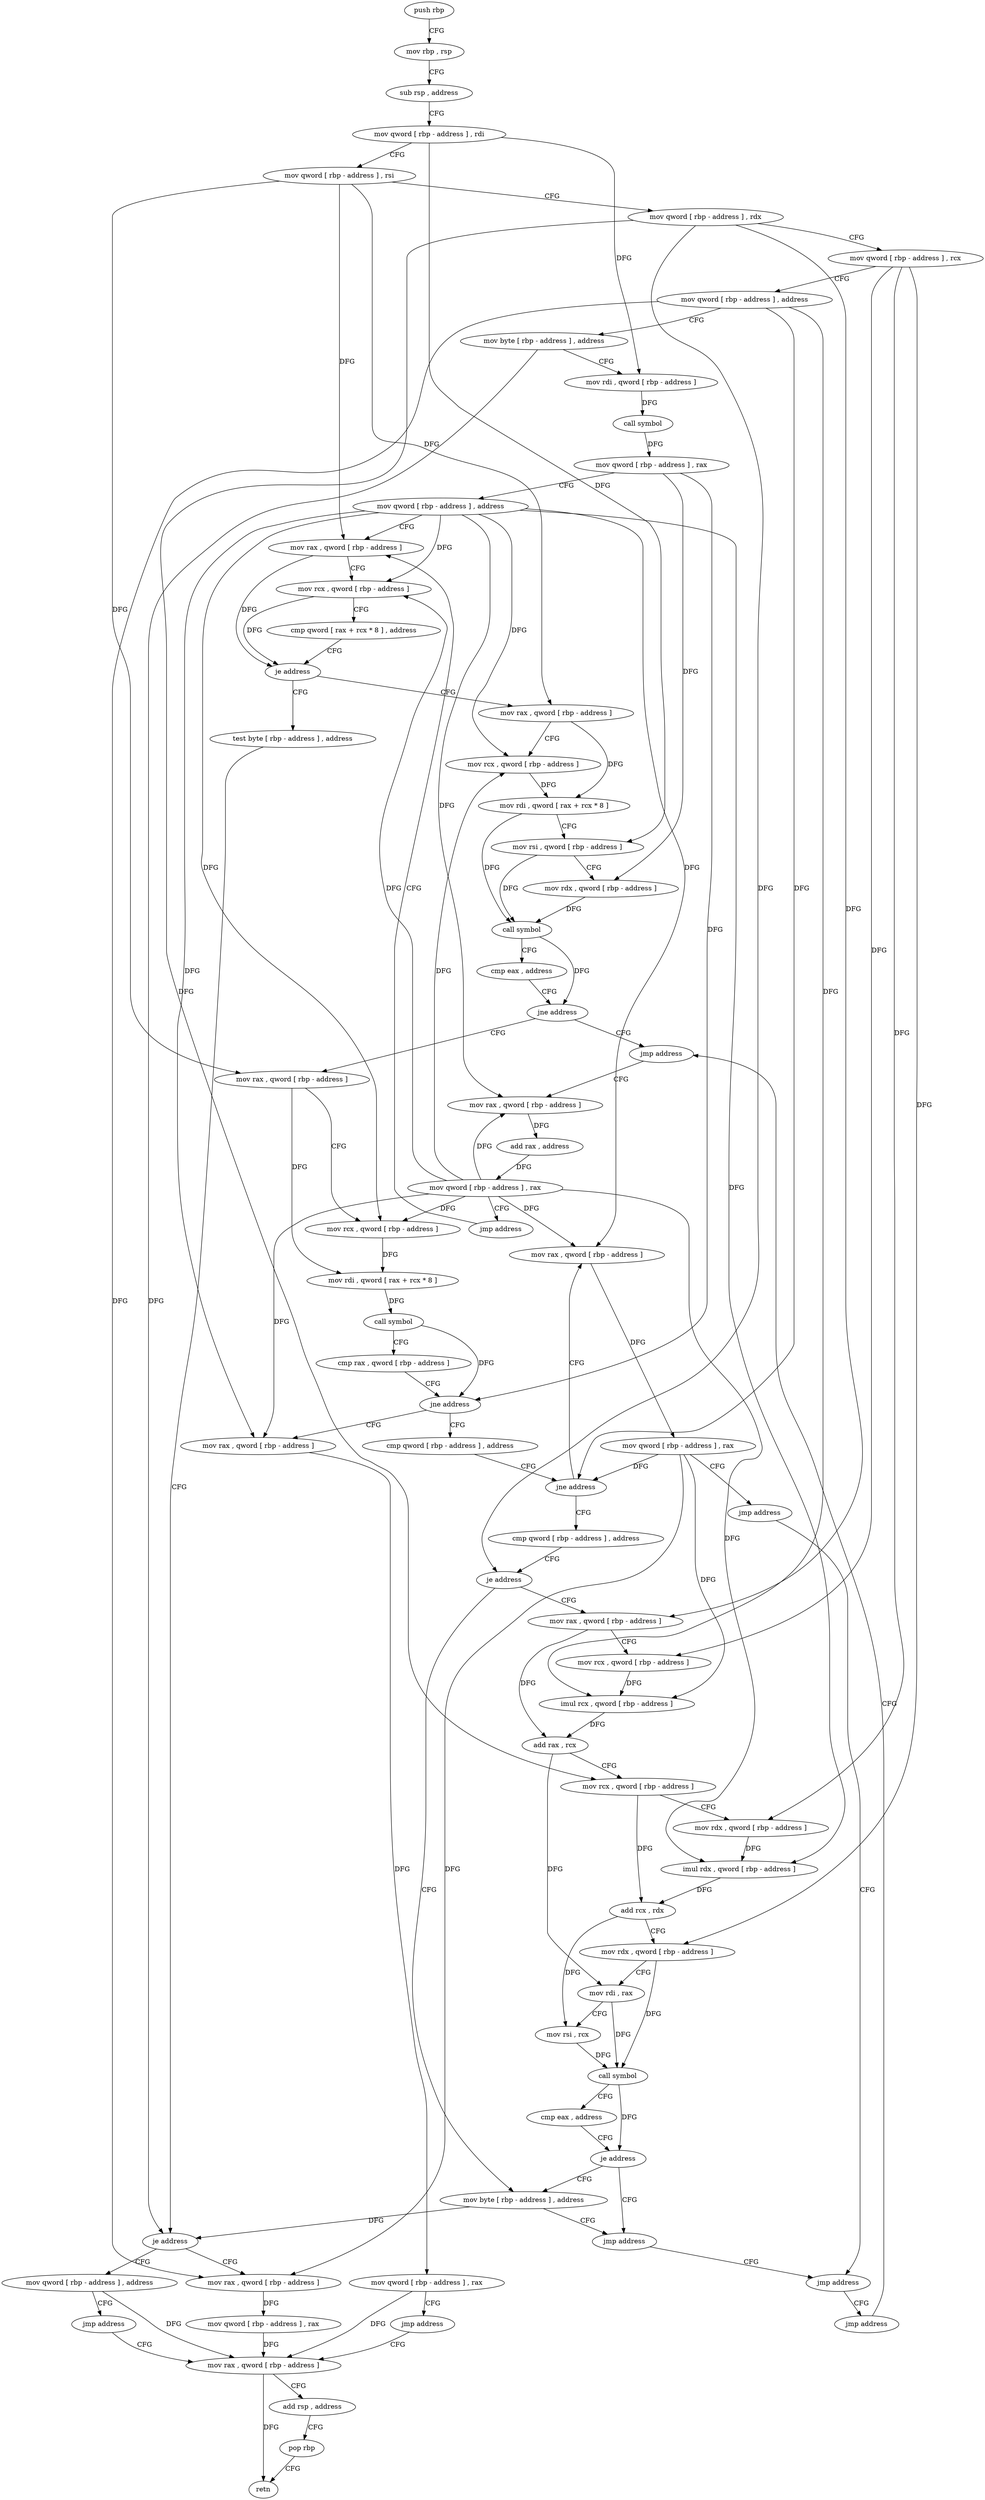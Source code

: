 digraph "func" {
"4244560" [label = "push rbp" ]
"4244561" [label = "mov rbp , rsp" ]
"4244564" [label = "sub rsp , address" ]
"4244568" [label = "mov qword [ rbp - address ] , rdi" ]
"4244572" [label = "mov qword [ rbp - address ] , rsi" ]
"4244576" [label = "mov qword [ rbp - address ] , rdx" ]
"4244580" [label = "mov qword [ rbp - address ] , rcx" ]
"4244584" [label = "mov qword [ rbp - address ] , address" ]
"4244592" [label = "mov byte [ rbp - address ] , address" ]
"4244596" [label = "mov rdi , qword [ rbp - address ]" ]
"4244600" [label = "call symbol" ]
"4244605" [label = "mov qword [ rbp - address ] , rax" ]
"4244609" [label = "mov qword [ rbp - address ] , address" ]
"4244617" [label = "mov rax , qword [ rbp - address ]" ]
"4244844" [label = "test byte [ rbp - address ] , address" ]
"4244848" [label = "je address" ]
"4244867" [label = "mov rax , qword [ rbp - address ]" ]
"4244854" [label = "mov qword [ rbp - address ] , address" ]
"4244636" [label = "mov rax , qword [ rbp - address ]" ]
"4244640" [label = "mov rcx , qword [ rbp - address ]" ]
"4244644" [label = "mov rdi , qword [ rax + rcx * 8 ]" ]
"4244648" [label = "mov rsi , qword [ rbp - address ]" ]
"4244652" [label = "mov rdx , qword [ rbp - address ]" ]
"4244656" [label = "call symbol" ]
"4244661" [label = "cmp eax , address" ]
"4244664" [label = "jne address" ]
"4244820" [label = "jmp address" ]
"4244670" [label = "mov rax , qword [ rbp - address ]" ]
"4244871" [label = "mov qword [ rbp - address ] , rax" ]
"4244875" [label = "mov rax , qword [ rbp - address ]" ]
"4244862" [label = "jmp address" ]
"4244825" [label = "mov rax , qword [ rbp - address ]" ]
"4244674" [label = "mov rcx , qword [ rbp - address ]" ]
"4244678" [label = "mov rdi , qword [ rax + rcx * 8 ]" ]
"4244682" [label = "call symbol" ]
"4244687" [label = "cmp rax , qword [ rbp - address ]" ]
"4244691" [label = "jne address" ]
"4244710" [label = "cmp qword [ rbp - address ] , address" ]
"4244697" [label = "mov rax , qword [ rbp - address ]" ]
"4244879" [label = "add rsp , address" ]
"4244883" [label = "pop rbp" ]
"4244884" [label = "retn" ]
"4244829" [label = "add rax , address" ]
"4244835" [label = "mov qword [ rbp - address ] , rax" ]
"4244839" [label = "jmp address" ]
"4244715" [label = "jne address" ]
"4244734" [label = "cmp qword [ rbp - address ] , address" ]
"4244721" [label = "mov rax , qword [ rbp - address ]" ]
"4244701" [label = "mov qword [ rbp - address ] , rax" ]
"4244705" [label = "jmp address" ]
"4244621" [label = "mov rcx , qword [ rbp - address ]" ]
"4244625" [label = "cmp qword [ rax + rcx * 8 ] , address" ]
"4244630" [label = "je address" ]
"4244739" [label = "je address" ]
"4244801" [label = "mov byte [ rbp - address ] , address" ]
"4244745" [label = "mov rax , qword [ rbp - address ]" ]
"4244725" [label = "mov qword [ rbp - address ] , rax" ]
"4244729" [label = "jmp address" ]
"4244810" [label = "jmp address" ]
"4244805" [label = "jmp address" ]
"4244749" [label = "mov rcx , qword [ rbp - address ]" ]
"4244753" [label = "imul rcx , qword [ rbp - address ]" ]
"4244758" [label = "add rax , rcx" ]
"4244761" [label = "mov rcx , qword [ rbp - address ]" ]
"4244765" [label = "mov rdx , qword [ rbp - address ]" ]
"4244769" [label = "imul rdx , qword [ rbp - address ]" ]
"4244774" [label = "add rcx , rdx" ]
"4244777" [label = "mov rdx , qword [ rbp - address ]" ]
"4244781" [label = "mov rdi , rax" ]
"4244784" [label = "mov rsi , rcx" ]
"4244787" [label = "call symbol" ]
"4244792" [label = "cmp eax , address" ]
"4244795" [label = "je address" ]
"4244815" [label = "jmp address" ]
"4244560" -> "4244561" [ label = "CFG" ]
"4244561" -> "4244564" [ label = "CFG" ]
"4244564" -> "4244568" [ label = "CFG" ]
"4244568" -> "4244572" [ label = "CFG" ]
"4244568" -> "4244596" [ label = "DFG" ]
"4244568" -> "4244648" [ label = "DFG" ]
"4244572" -> "4244576" [ label = "CFG" ]
"4244572" -> "4244617" [ label = "DFG" ]
"4244572" -> "4244636" [ label = "DFG" ]
"4244572" -> "4244670" [ label = "DFG" ]
"4244576" -> "4244580" [ label = "CFG" ]
"4244576" -> "4244739" [ label = "DFG" ]
"4244576" -> "4244745" [ label = "DFG" ]
"4244576" -> "4244761" [ label = "DFG" ]
"4244580" -> "4244584" [ label = "CFG" ]
"4244580" -> "4244749" [ label = "DFG" ]
"4244580" -> "4244765" [ label = "DFG" ]
"4244580" -> "4244777" [ label = "DFG" ]
"4244584" -> "4244592" [ label = "CFG" ]
"4244584" -> "4244867" [ label = "DFG" ]
"4244584" -> "4244715" [ label = "DFG" ]
"4244584" -> "4244753" [ label = "DFG" ]
"4244592" -> "4244596" [ label = "CFG" ]
"4244592" -> "4244848" [ label = "DFG" ]
"4244596" -> "4244600" [ label = "DFG" ]
"4244600" -> "4244605" [ label = "DFG" ]
"4244605" -> "4244609" [ label = "CFG" ]
"4244605" -> "4244652" [ label = "DFG" ]
"4244605" -> "4244691" [ label = "DFG" ]
"4244609" -> "4244617" [ label = "CFG" ]
"4244609" -> "4244621" [ label = "DFG" ]
"4244609" -> "4244640" [ label = "DFG" ]
"4244609" -> "4244674" [ label = "DFG" ]
"4244609" -> "4244825" [ label = "DFG" ]
"4244609" -> "4244697" [ label = "DFG" ]
"4244609" -> "4244721" [ label = "DFG" ]
"4244609" -> "4244769" [ label = "DFG" ]
"4244617" -> "4244621" [ label = "CFG" ]
"4244617" -> "4244630" [ label = "DFG" ]
"4244844" -> "4244848" [ label = "CFG" ]
"4244848" -> "4244867" [ label = "CFG" ]
"4244848" -> "4244854" [ label = "CFG" ]
"4244867" -> "4244871" [ label = "DFG" ]
"4244854" -> "4244862" [ label = "CFG" ]
"4244854" -> "4244875" [ label = "DFG" ]
"4244636" -> "4244640" [ label = "CFG" ]
"4244636" -> "4244644" [ label = "DFG" ]
"4244640" -> "4244644" [ label = "DFG" ]
"4244644" -> "4244648" [ label = "CFG" ]
"4244644" -> "4244656" [ label = "DFG" ]
"4244648" -> "4244652" [ label = "CFG" ]
"4244648" -> "4244656" [ label = "DFG" ]
"4244652" -> "4244656" [ label = "DFG" ]
"4244656" -> "4244661" [ label = "CFG" ]
"4244656" -> "4244664" [ label = "DFG" ]
"4244661" -> "4244664" [ label = "CFG" ]
"4244664" -> "4244820" [ label = "CFG" ]
"4244664" -> "4244670" [ label = "CFG" ]
"4244820" -> "4244825" [ label = "CFG" ]
"4244670" -> "4244674" [ label = "CFG" ]
"4244670" -> "4244678" [ label = "DFG" ]
"4244871" -> "4244875" [ label = "DFG" ]
"4244875" -> "4244879" [ label = "CFG" ]
"4244875" -> "4244884" [ label = "DFG" ]
"4244862" -> "4244875" [ label = "CFG" ]
"4244825" -> "4244829" [ label = "DFG" ]
"4244674" -> "4244678" [ label = "DFG" ]
"4244678" -> "4244682" [ label = "DFG" ]
"4244682" -> "4244687" [ label = "CFG" ]
"4244682" -> "4244691" [ label = "DFG" ]
"4244687" -> "4244691" [ label = "CFG" ]
"4244691" -> "4244710" [ label = "CFG" ]
"4244691" -> "4244697" [ label = "CFG" ]
"4244710" -> "4244715" [ label = "CFG" ]
"4244697" -> "4244701" [ label = "DFG" ]
"4244879" -> "4244883" [ label = "CFG" ]
"4244883" -> "4244884" [ label = "CFG" ]
"4244829" -> "4244835" [ label = "DFG" ]
"4244835" -> "4244839" [ label = "CFG" ]
"4244835" -> "4244621" [ label = "DFG" ]
"4244835" -> "4244640" [ label = "DFG" ]
"4244835" -> "4244674" [ label = "DFG" ]
"4244835" -> "4244825" [ label = "DFG" ]
"4244835" -> "4244697" [ label = "DFG" ]
"4244835" -> "4244721" [ label = "DFG" ]
"4244835" -> "4244769" [ label = "DFG" ]
"4244839" -> "4244617" [ label = "CFG" ]
"4244715" -> "4244734" [ label = "CFG" ]
"4244715" -> "4244721" [ label = "CFG" ]
"4244734" -> "4244739" [ label = "CFG" ]
"4244721" -> "4244725" [ label = "DFG" ]
"4244701" -> "4244705" [ label = "CFG" ]
"4244701" -> "4244875" [ label = "DFG" ]
"4244705" -> "4244875" [ label = "CFG" ]
"4244621" -> "4244625" [ label = "CFG" ]
"4244621" -> "4244630" [ label = "DFG" ]
"4244625" -> "4244630" [ label = "CFG" ]
"4244630" -> "4244844" [ label = "CFG" ]
"4244630" -> "4244636" [ label = "CFG" ]
"4244739" -> "4244801" [ label = "CFG" ]
"4244739" -> "4244745" [ label = "CFG" ]
"4244801" -> "4244805" [ label = "CFG" ]
"4244801" -> "4244848" [ label = "DFG" ]
"4244745" -> "4244749" [ label = "CFG" ]
"4244745" -> "4244758" [ label = "DFG" ]
"4244725" -> "4244729" [ label = "CFG" ]
"4244725" -> "4244867" [ label = "DFG" ]
"4244725" -> "4244715" [ label = "DFG" ]
"4244725" -> "4244753" [ label = "DFG" ]
"4244729" -> "4244810" [ label = "CFG" ]
"4244810" -> "4244815" [ label = "CFG" ]
"4244805" -> "4244810" [ label = "CFG" ]
"4244749" -> "4244753" [ label = "DFG" ]
"4244753" -> "4244758" [ label = "DFG" ]
"4244758" -> "4244761" [ label = "CFG" ]
"4244758" -> "4244781" [ label = "DFG" ]
"4244761" -> "4244765" [ label = "CFG" ]
"4244761" -> "4244774" [ label = "DFG" ]
"4244765" -> "4244769" [ label = "DFG" ]
"4244769" -> "4244774" [ label = "DFG" ]
"4244774" -> "4244777" [ label = "CFG" ]
"4244774" -> "4244784" [ label = "DFG" ]
"4244777" -> "4244781" [ label = "CFG" ]
"4244777" -> "4244787" [ label = "DFG" ]
"4244781" -> "4244784" [ label = "CFG" ]
"4244781" -> "4244787" [ label = "DFG" ]
"4244784" -> "4244787" [ label = "DFG" ]
"4244787" -> "4244792" [ label = "CFG" ]
"4244787" -> "4244795" [ label = "DFG" ]
"4244792" -> "4244795" [ label = "CFG" ]
"4244795" -> "4244805" [ label = "CFG" ]
"4244795" -> "4244801" [ label = "CFG" ]
"4244815" -> "4244820" [ label = "CFG" ]
}

